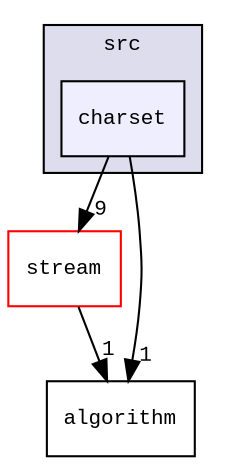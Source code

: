 digraph "src/charset" {
  compound=true
  node [ fontsize="10", fontname="CourierNew"];
  edge [ labelfontsize="10", labelfontname="CourierNew"];
  subgraph clusterdir_68267d1309a1af8e8297ef4c3efbcdba {
    graph [ bgcolor="#ddddee", pencolor="black", label="src" fontname="CourierNew", fontsize="10", URL="dir_68267d1309a1af8e8297ef4c3efbcdba.html"]
  dir_4309fc6147da60689ff8fae5076fed27 [shape=box, label="charset", style="filled", fillcolor="#eeeeff", pencolor="black", URL="dir_4309fc6147da60689ff8fae5076fed27.html"];
  }
  dir_090521d29e73b40f7fc0a63254d8965e [shape=box label="stream" fillcolor="white" style="filled" color="red" URL="dir_090521d29e73b40f7fc0a63254d8965e.html"];
  dir_fbc178c12bd249518b3c0868875b8083 [shape=box label="algorithm" URL="dir_fbc178c12bd249518b3c0868875b8083.html"];
  dir_090521d29e73b40f7fc0a63254d8965e->dir_fbc178c12bd249518b3c0868875b8083 [headlabel="1", labeldistance=1.5 headhref="dir_000043_000001.html"];
  dir_4309fc6147da60689ff8fae5076fed27->dir_090521d29e73b40f7fc0a63254d8965e [headlabel="9", labeldistance=1.5 headhref="dir_000003_000043.html"];
  dir_4309fc6147da60689ff8fae5076fed27->dir_fbc178c12bd249518b3c0868875b8083 [headlabel="1", labeldistance=1.5 headhref="dir_000003_000001.html"];
}
